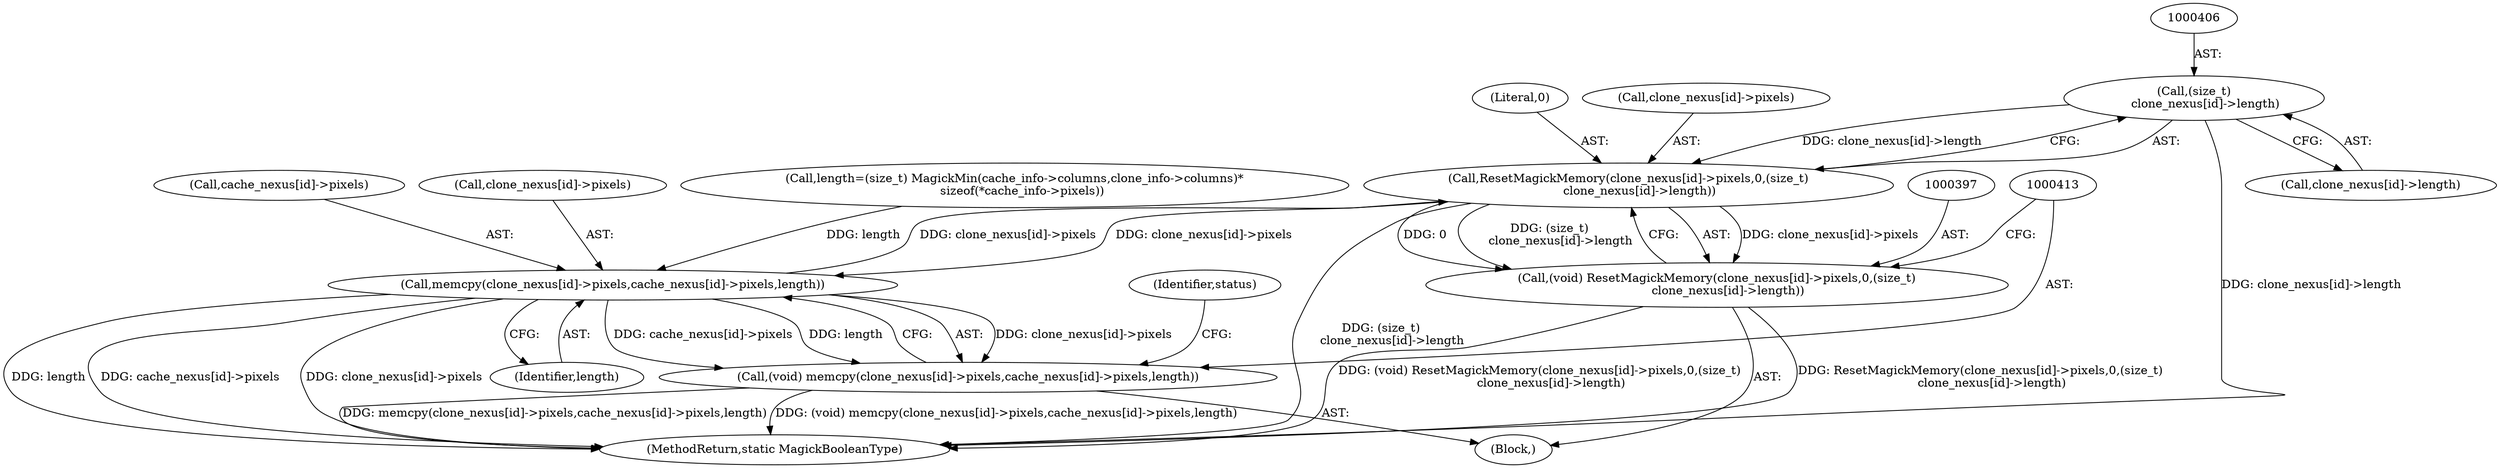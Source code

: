 digraph "0_ImageMagick_a54fe0e8600eaf3dc6fe717d3c0398001507f723@array" {
"1000405" [label="(Call,(size_t)\n      clone_nexus[id]->length)"];
"1000398" [label="(Call,ResetMagickMemory(clone_nexus[id]->pixels,0,(size_t)\n      clone_nexus[id]->length))"];
"1000396" [label="(Call,(void) ResetMagickMemory(clone_nexus[id]->pixels,0,(size_t)\n      clone_nexus[id]->length))"];
"1000414" [label="(Call,memcpy(clone_nexus[id]->pixels,cache_nexus[id]->pixels,length))"];
"1000412" [label="(Call,(void) memcpy(clone_nexus[id]->pixels,cache_nexus[id]->pixels,length))"];
"1000396" [label="(Call,(void) ResetMagickMemory(clone_nexus[id]->pixels,0,(size_t)\n      clone_nexus[id]->length))"];
"1000405" [label="(Call,(size_t)\n      clone_nexus[id]->length)"];
"1000414" [label="(Call,memcpy(clone_nexus[id]->pixels,cache_nexus[id]->pixels,length))"];
"1000420" [label="(Call,cache_nexus[id]->pixels)"];
"1000415" [label="(Call,clone_nexus[id]->pixels)"];
"1000262" [label="(Call,length=(size_t) MagickMin(cache_info->columns,clone_info->columns)*\n    sizeof(*cache_info->pixels))"];
"1000425" [label="(Identifier,length)"];
"1000412" [label="(Call,(void) memcpy(clone_nexus[id]->pixels,cache_nexus[id]->pixels,length))"];
"1000295" [label="(Block,)"];
"1000427" [label="(Identifier,status)"];
"1000404" [label="(Literal,0)"];
"1000399" [label="(Call,clone_nexus[id]->pixels)"];
"1000647" [label="(MethodReturn,static MagickBooleanType)"];
"1000407" [label="(Call,clone_nexus[id]->length)"];
"1000398" [label="(Call,ResetMagickMemory(clone_nexus[id]->pixels,0,(size_t)\n      clone_nexus[id]->length))"];
"1000405" -> "1000398"  [label="AST: "];
"1000405" -> "1000407"  [label="CFG: "];
"1000406" -> "1000405"  [label="AST: "];
"1000407" -> "1000405"  [label="AST: "];
"1000398" -> "1000405"  [label="CFG: "];
"1000405" -> "1000647"  [label="DDG: clone_nexus[id]->length"];
"1000405" -> "1000398"  [label="DDG: clone_nexus[id]->length"];
"1000398" -> "1000396"  [label="AST: "];
"1000399" -> "1000398"  [label="AST: "];
"1000404" -> "1000398"  [label="AST: "];
"1000396" -> "1000398"  [label="CFG: "];
"1000398" -> "1000647"  [label="DDG: (size_t)\n      clone_nexus[id]->length"];
"1000398" -> "1000396"  [label="DDG: clone_nexus[id]->pixels"];
"1000398" -> "1000396"  [label="DDG: 0"];
"1000398" -> "1000396"  [label="DDG: (size_t)\n      clone_nexus[id]->length"];
"1000414" -> "1000398"  [label="DDG: clone_nexus[id]->pixels"];
"1000398" -> "1000414"  [label="DDG: clone_nexus[id]->pixels"];
"1000396" -> "1000295"  [label="AST: "];
"1000397" -> "1000396"  [label="AST: "];
"1000413" -> "1000396"  [label="CFG: "];
"1000396" -> "1000647"  [label="DDG: (void) ResetMagickMemory(clone_nexus[id]->pixels,0,(size_t)\n      clone_nexus[id]->length)"];
"1000396" -> "1000647"  [label="DDG: ResetMagickMemory(clone_nexus[id]->pixels,0,(size_t)\n      clone_nexus[id]->length)"];
"1000414" -> "1000412"  [label="AST: "];
"1000414" -> "1000425"  [label="CFG: "];
"1000415" -> "1000414"  [label="AST: "];
"1000420" -> "1000414"  [label="AST: "];
"1000425" -> "1000414"  [label="AST: "];
"1000412" -> "1000414"  [label="CFG: "];
"1000414" -> "1000647"  [label="DDG: cache_nexus[id]->pixels"];
"1000414" -> "1000647"  [label="DDG: length"];
"1000414" -> "1000647"  [label="DDG: clone_nexus[id]->pixels"];
"1000414" -> "1000412"  [label="DDG: clone_nexus[id]->pixels"];
"1000414" -> "1000412"  [label="DDG: cache_nexus[id]->pixels"];
"1000414" -> "1000412"  [label="DDG: length"];
"1000262" -> "1000414"  [label="DDG: length"];
"1000412" -> "1000295"  [label="AST: "];
"1000413" -> "1000412"  [label="AST: "];
"1000427" -> "1000412"  [label="CFG: "];
"1000412" -> "1000647"  [label="DDG: (void) memcpy(clone_nexus[id]->pixels,cache_nexus[id]->pixels,length)"];
"1000412" -> "1000647"  [label="DDG: memcpy(clone_nexus[id]->pixels,cache_nexus[id]->pixels,length)"];
}
